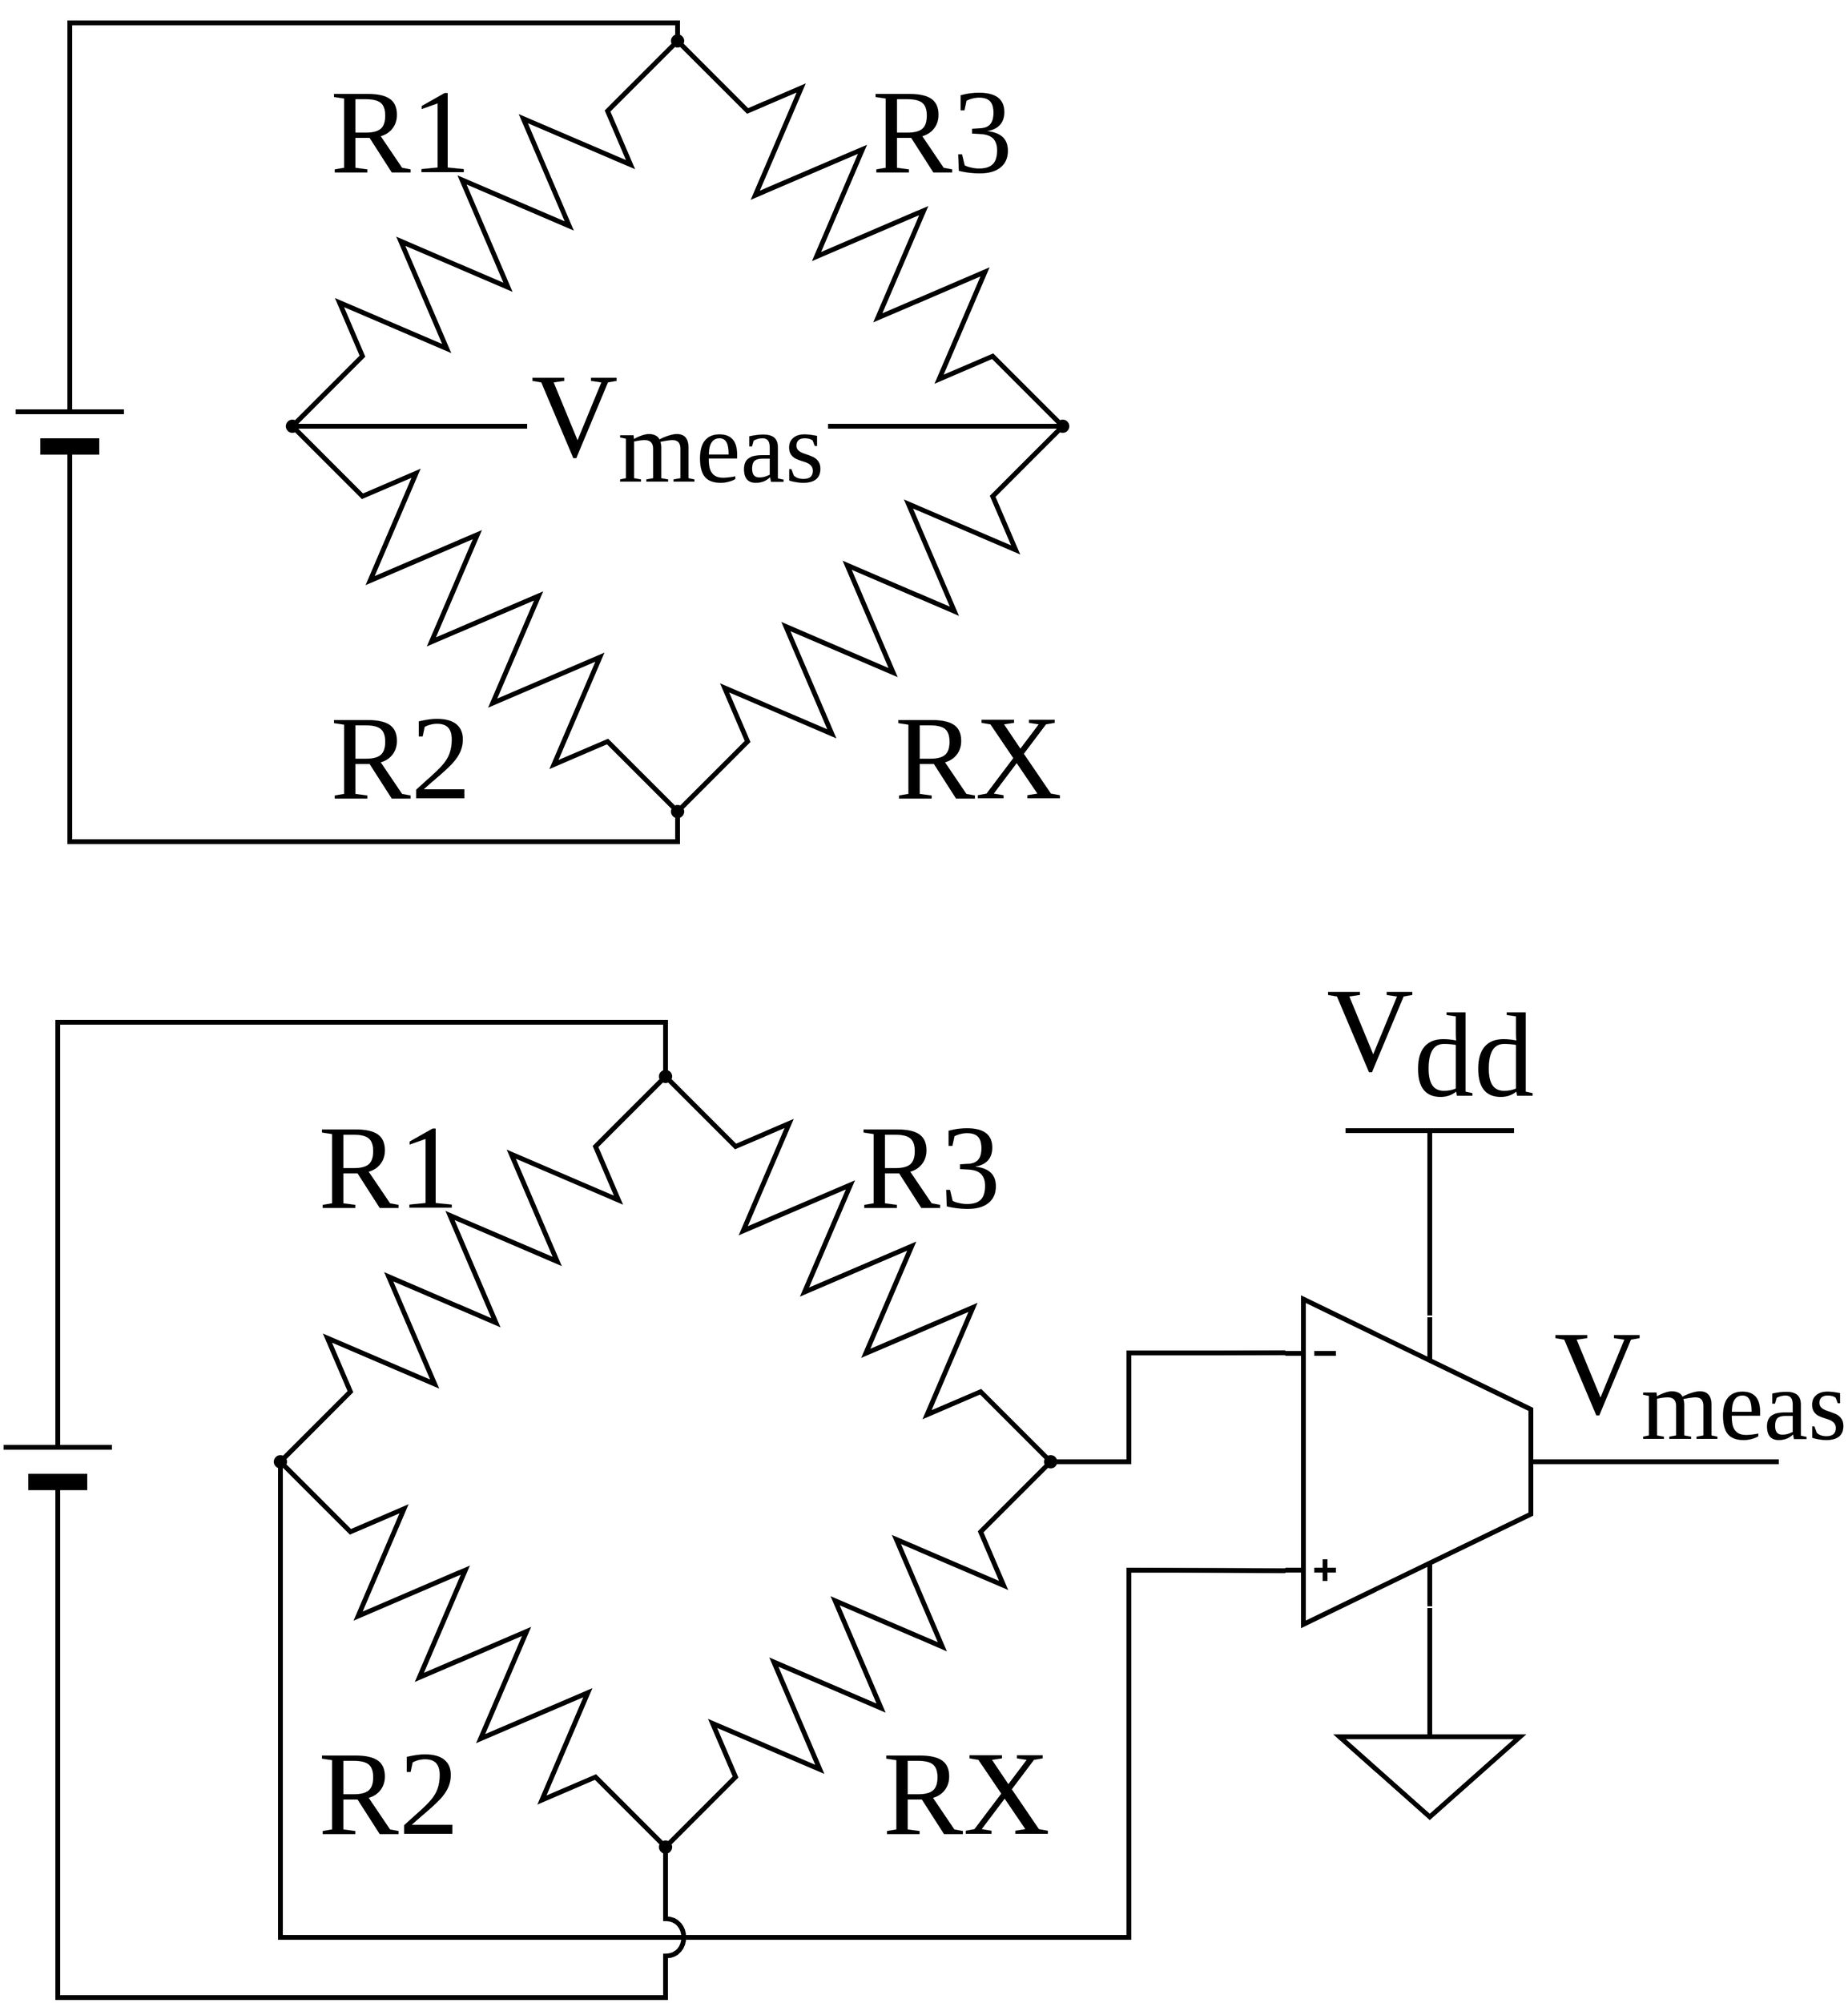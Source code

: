 <mxfile version="22.0.2" type="device">
  <diagram name="Page-1" id="6PJMr7kjuhAtTIpEn589">
    <mxGraphModel dx="2603" dy="2378" grid="1" gridSize="10" guides="1" tooltips="1" connect="1" arrows="1" fold="1" page="1" pageScale="1" pageWidth="1100" pageHeight="850" math="0" shadow="0">
      <root>
        <mxCell id="0" />
        <mxCell id="1" parent="0" />
        <mxCell id="yhVZFN4sOOWPyYo3yo3H-2" value="" style="pointerEvents=1;verticalLabelPosition=bottom;shadow=0;dashed=0;align=center;html=1;verticalAlign=top;shape=mxgraph.electrical.resistors.resistor_2;strokeWidth=4;direction=south;rotation=45;" vertex="1" parent="1">
          <mxGeometry x="350" y="10" width="90" height="450" as="geometry" />
        </mxCell>
        <mxCell id="yhVZFN4sOOWPyYo3yo3H-3" value="" style="pointerEvents=1;verticalLabelPosition=bottom;shadow=0;dashed=0;align=center;html=1;verticalAlign=top;shape=mxgraph.electrical.resistors.resistor_2;strokeWidth=4;direction=south;rotation=-45;" vertex="1" parent="1">
          <mxGeometry x="350" y="330" width="90" height="450" as="geometry" />
        </mxCell>
        <mxCell id="yhVZFN4sOOWPyYo3yo3H-4" value="" style="pointerEvents=1;verticalLabelPosition=bottom;shadow=0;dashed=0;align=center;html=1;verticalAlign=top;shape=mxgraph.electrical.resistors.resistor_2;strokeWidth=4;direction=south;rotation=135;" vertex="1" parent="1">
          <mxGeometry x="670" y="10" width="90" height="450" as="geometry" />
        </mxCell>
        <mxCell id="yhVZFN4sOOWPyYo3yo3H-5" value="" style="pointerEvents=1;verticalLabelPosition=bottom;shadow=0;dashed=0;align=center;html=1;verticalAlign=top;shape=mxgraph.electrical.resistors.resistor_2;strokeWidth=4;direction=south;rotation=45;" vertex="1" parent="1">
          <mxGeometry x="670" y="330" width="90" height="450" as="geometry" />
        </mxCell>
        <mxCell id="yhVZFN4sOOWPyYo3yo3H-6" value="" style="ellipse;whiteSpace=wrap;html=1;aspect=fixed;fillColor=#000000;" vertex="1" parent="1">
          <mxGeometry x="550" y="70" width="10" height="10" as="geometry" />
        </mxCell>
        <mxCell id="yhVZFN4sOOWPyYo3yo3H-8" value="" style="ellipse;whiteSpace=wrap;html=1;aspect=fixed;fillColor=#000000;" vertex="1" parent="1">
          <mxGeometry x="230" y="390" width="10" height="10" as="geometry" />
        </mxCell>
        <mxCell id="yhVZFN4sOOWPyYo3yo3H-9" value="" style="ellipse;whiteSpace=wrap;html=1;aspect=fixed;fillColor=#000000;" vertex="1" parent="1">
          <mxGeometry x="550" y="710" width="10" height="10" as="geometry" />
        </mxCell>
        <mxCell id="yhVZFN4sOOWPyYo3yo3H-10" value="" style="ellipse;whiteSpace=wrap;html=1;aspect=fixed;fillColor=#000000;" vertex="1" parent="1">
          <mxGeometry x="870" y="390" width="10" height="10" as="geometry" />
        </mxCell>
        <mxCell id="yhVZFN4sOOWPyYo3yo3H-11" value="" style="verticalLabelPosition=bottom;shadow=0;dashed=0;align=center;html=1;verticalAlign=top;shape=mxgraph.electrical.abstract.ota_1;strokeWidth=4;" vertex="1" parent="1">
          <mxGeometry x="1070" y="260" width="300" height="270" as="geometry" />
        </mxCell>
        <mxCell id="yhVZFN4sOOWPyYo3yo3H-12" value="" style="endArrow=none;html=1;rounded=0;exitX=0.5;exitY=1;exitDx=0;exitDy=0;entryX=0;entryY=0.835;entryDx=0;entryDy=0;entryPerimeter=0;strokeWidth=4;" edge="1" parent="1" source="yhVZFN4sOOWPyYo3yo3H-8" target="yhVZFN4sOOWPyYo3yo3H-11">
          <mxGeometry width="50" height="50" relative="1" as="geometry">
            <mxPoint x="580" y="460" as="sourcePoint" />
            <mxPoint x="630" y="410" as="targetPoint" />
            <Array as="points">
              <mxPoint x="235" y="790" />
              <mxPoint x="940" y="790" />
              <mxPoint x="940" y="485" />
            </Array>
          </mxGeometry>
        </mxCell>
        <mxCell id="yhVZFN4sOOWPyYo3yo3H-13" style="edgeStyle=orthogonalEdgeStyle;rounded=0;orthogonalLoop=1;jettySize=auto;html=1;exitX=1;exitY=0.5;exitDx=0;exitDy=0;entryX=0;entryY=0.165;entryDx=0;entryDy=0;entryPerimeter=0;endArrow=none;endFill=0;strokeWidth=4;" edge="1" parent="1" source="yhVZFN4sOOWPyYo3yo3H-10" target="yhVZFN4sOOWPyYo3yo3H-11">
          <mxGeometry relative="1" as="geometry">
            <Array as="points">
              <mxPoint x="940" y="395" />
              <mxPoint x="940" y="305" />
            </Array>
          </mxGeometry>
        </mxCell>
        <mxCell id="yhVZFN4sOOWPyYo3yo3H-14" value="" style="verticalLabelPosition=bottom;shadow=0;dashed=0;align=center;fillColor=strokeColor;html=1;verticalAlign=top;strokeWidth=4;shape=mxgraph.electrical.miscellaneous.monocell_battery;rotation=-90;" vertex="1" parent="1">
          <mxGeometry x="-70" y="350" width="240" height="90" as="geometry" />
        </mxCell>
        <mxCell id="yhVZFN4sOOWPyYo3yo3H-15" value="" style="endArrow=none;html=1;rounded=0;exitX=0;exitY=0.5;exitDx=0;exitDy=0;entryX=0.5;entryY=1;entryDx=0;entryDy=0;strokeWidth=4;exitPerimeter=0;edgeStyle=orthogonalEdgeStyle;jumpStyle=arc;jumpSize=25;" edge="1" parent="1" source="yhVZFN4sOOWPyYo3yo3H-14" target="yhVZFN4sOOWPyYo3yo3H-9">
          <mxGeometry width="50" height="50" relative="1" as="geometry">
            <mxPoint x="245" y="410" as="sourcePoint" />
            <mxPoint x="1080" y="495" as="targetPoint" />
            <Array as="points">
              <mxPoint x="50" y="840" />
              <mxPoint x="555" y="840" />
            </Array>
          </mxGeometry>
        </mxCell>
        <mxCell id="yhVZFN4sOOWPyYo3yo3H-17" value="" style="endArrow=none;html=1;rounded=0;exitX=1;exitY=0.5;exitDx=0;exitDy=0;entryX=0.5;entryY=0;entryDx=0;entryDy=0;strokeWidth=4;exitPerimeter=0;edgeStyle=orthogonalEdgeStyle;jumpStyle=arc;jumpSize=25;" edge="1" parent="1" source="yhVZFN4sOOWPyYo3yo3H-14" target="yhVZFN4sOOWPyYo3yo3H-6">
          <mxGeometry width="50" height="50" relative="1" as="geometry">
            <mxPoint x="60" y="525" as="sourcePoint" />
            <mxPoint x="565" y="730" as="targetPoint" />
            <Array as="points">
              <mxPoint x="50" y="30" />
              <mxPoint x="555" y="30" />
            </Array>
          </mxGeometry>
        </mxCell>
        <mxCell id="yhVZFN4sOOWPyYo3yo3H-18" value="V&lt;sub style=&quot;font-size: 100px;&quot;&gt;dd&lt;/sub&gt;" style="verticalLabelPosition=top;verticalAlign=bottom;shape=mxgraph.electrical.signal_sources.vdd;shadow=0;dashed=0;align=center;strokeWidth=4;fontSize=100;html=1;flipV=1;fontFamily=cmu sans serif;" vertex="1" parent="1">
          <mxGeometry x="1120" y="120" width="140" height="80" as="geometry" />
        </mxCell>
        <mxCell id="yhVZFN4sOOWPyYo3yo3H-19" value="" style="endArrow=none;html=1;rounded=0;exitX=0.4;exitY=0.05;exitDx=0;exitDy=0;entryX=0.5;entryY=0;entryDx=0;entryDy=0;strokeWidth=4;exitPerimeter=0;edgeStyle=orthogonalEdgeStyle;jumpStyle=arc;jumpSize=25;entryPerimeter=0;" edge="1" parent="1" source="yhVZFN4sOOWPyYo3yo3H-11" target="yhVZFN4sOOWPyYo3yo3H-18">
          <mxGeometry width="50" height="50" relative="1" as="geometry">
            <mxPoint x="60" y="285" as="sourcePoint" />
            <mxPoint x="565" y="80" as="targetPoint" />
            <Array as="points">
              <mxPoint x="1190" y="200" />
            </Array>
          </mxGeometry>
        </mxCell>
        <mxCell id="yhVZFN4sOOWPyYo3yo3H-20" value="" style="pointerEvents=1;verticalLabelPosition=bottom;shadow=0;dashed=0;align=center;html=1;verticalAlign=top;shape=mxgraph.electrical.signal_sources.signal_ground;strokeWidth=4;" vertex="1" parent="1">
          <mxGeometry x="1115" y="590" width="150" height="100" as="geometry" />
        </mxCell>
        <mxCell id="yhVZFN4sOOWPyYo3yo3H-21" value="" style="endArrow=none;html=1;rounded=0;exitX=0.5;exitY=0;exitDx=0;exitDy=0;entryX=0.4;entryY=0.95;entryDx=0;entryDy=0;strokeWidth=4;exitPerimeter=0;edgeStyle=orthogonalEdgeStyle;jumpStyle=arc;jumpSize=25;entryPerimeter=0;" edge="1" parent="1" source="yhVZFN4sOOWPyYo3yo3H-20" target="yhVZFN4sOOWPyYo3yo3H-11">
          <mxGeometry width="50" height="50" relative="1" as="geometry">
            <mxPoint x="1200" y="283" as="sourcePoint" />
            <mxPoint x="1200" y="210" as="targetPoint" />
            <Array as="points" />
          </mxGeometry>
        </mxCell>
        <mxCell id="yhVZFN4sOOWPyYo3yo3H-22" style="edgeStyle=orthogonalEdgeStyle;rounded=0;orthogonalLoop=1;jettySize=auto;html=1;exitX=1;exitY=0.5;exitDx=0;exitDy=0;endArrow=none;endFill=0;strokeWidth=4;exitPerimeter=0;" edge="1" parent="1" source="yhVZFN4sOOWPyYo3yo3H-11">
          <mxGeometry relative="1" as="geometry">
            <mxPoint x="890" y="405" as="sourcePoint" />
            <mxPoint x="1480" y="395" as="targetPoint" />
            <Array as="points">
              <mxPoint x="1420" y="395" />
              <mxPoint x="1420" y="395" />
            </Array>
          </mxGeometry>
        </mxCell>
        <mxCell id="yhVZFN4sOOWPyYo3yo3H-23" value="&lt;font face=&quot;cmu sans serif&quot;&gt;&lt;span style=&quot;font-size: 100px;&quot;&gt;R3&lt;/span&gt;&lt;/font&gt;" style="text;html=1;strokeColor=none;fillColor=none;align=center;verticalAlign=middle;whiteSpace=wrap;rounded=0;" vertex="1" parent="1">
          <mxGeometry x="710" y="90" width="130" height="120" as="geometry" />
        </mxCell>
        <mxCell id="yhVZFN4sOOWPyYo3yo3H-25" value="&lt;font face=&quot;cmu sans serif&quot;&gt;&lt;span style=&quot;font-size: 100px;&quot;&gt;RX&lt;/span&gt;&lt;/font&gt;" style="text;html=1;strokeColor=none;fillColor=none;align=center;verticalAlign=middle;whiteSpace=wrap;rounded=0;" vertex="1" parent="1">
          <mxGeometry x="740" y="610" width="130" height="120" as="geometry" />
        </mxCell>
        <mxCell id="yhVZFN4sOOWPyYo3yo3H-26" value="&lt;font face=&quot;cmu sans serif&quot;&gt;&lt;span style=&quot;font-size: 100px;&quot;&gt;R2&lt;/span&gt;&lt;/font&gt;" style="text;html=1;strokeColor=none;fillColor=none;align=center;verticalAlign=middle;whiteSpace=wrap;rounded=0;" vertex="1" parent="1">
          <mxGeometry x="260" y="610" width="130" height="120" as="geometry" />
        </mxCell>
        <mxCell id="yhVZFN4sOOWPyYo3yo3H-27" value="&lt;font face=&quot;cmu sans serif&quot;&gt;&lt;span style=&quot;font-size: 100px;&quot;&gt;R1&lt;/span&gt;&lt;/font&gt;" style="text;html=1;strokeColor=none;fillColor=none;align=center;verticalAlign=middle;whiteSpace=wrap;rounded=0;" vertex="1" parent="1">
          <mxGeometry x="260" y="90" width="130" height="120" as="geometry" />
        </mxCell>
        <mxCell id="yhVZFN4sOOWPyYo3yo3H-28" value="&lt;font face=&quot;cmu sans serif&quot;&gt;&lt;span style=&quot;font-size: 100px;&quot;&gt;V&lt;sub&gt;meas&lt;/sub&gt;&lt;/span&gt;&lt;/font&gt;" style="text;html=1;strokeColor=none;fillColor=none;align=center;verticalAlign=middle;whiteSpace=wrap;rounded=0;" vertex="1" parent="1">
          <mxGeometry x="1350" y="270" width="130" height="120" as="geometry" />
        </mxCell>
        <mxCell id="yhVZFN4sOOWPyYo3yo3H-29" value="" style="pointerEvents=1;verticalLabelPosition=bottom;shadow=0;dashed=0;align=center;html=1;verticalAlign=top;shape=mxgraph.electrical.resistors.resistor_2;strokeWidth=4;direction=south;rotation=45;" vertex="1" parent="1">
          <mxGeometry x="360" y="-850" width="90" height="450" as="geometry" />
        </mxCell>
        <mxCell id="yhVZFN4sOOWPyYo3yo3H-30" value="" style="pointerEvents=1;verticalLabelPosition=bottom;shadow=0;dashed=0;align=center;html=1;verticalAlign=top;shape=mxgraph.electrical.resistors.resistor_2;strokeWidth=4;direction=south;rotation=-45;" vertex="1" parent="1">
          <mxGeometry x="360" y="-530" width="90" height="450" as="geometry" />
        </mxCell>
        <mxCell id="yhVZFN4sOOWPyYo3yo3H-31" value="" style="pointerEvents=1;verticalLabelPosition=bottom;shadow=0;dashed=0;align=center;html=1;verticalAlign=top;shape=mxgraph.electrical.resistors.resistor_2;strokeWidth=4;direction=south;rotation=135;" vertex="1" parent="1">
          <mxGeometry x="680" y="-850" width="90" height="450" as="geometry" />
        </mxCell>
        <mxCell id="yhVZFN4sOOWPyYo3yo3H-32" value="" style="pointerEvents=1;verticalLabelPosition=bottom;shadow=0;dashed=0;align=center;html=1;verticalAlign=top;shape=mxgraph.electrical.resistors.resistor_2;strokeWidth=4;direction=south;rotation=45;" vertex="1" parent="1">
          <mxGeometry x="680" y="-530" width="90" height="450" as="geometry" />
        </mxCell>
        <mxCell id="yhVZFN4sOOWPyYo3yo3H-33" value="" style="ellipse;whiteSpace=wrap;html=1;aspect=fixed;fillColor=#000000;" vertex="1" parent="1">
          <mxGeometry x="560" y="-790" width="10" height="10" as="geometry" />
        </mxCell>
        <mxCell id="yhVZFN4sOOWPyYo3yo3H-34" value="" style="ellipse;whiteSpace=wrap;html=1;aspect=fixed;fillColor=#000000;" vertex="1" parent="1">
          <mxGeometry x="240" y="-470" width="10" height="10" as="geometry" />
        </mxCell>
        <mxCell id="yhVZFN4sOOWPyYo3yo3H-35" value="" style="ellipse;whiteSpace=wrap;html=1;aspect=fixed;fillColor=#000000;" vertex="1" parent="1">
          <mxGeometry x="560" y="-150" width="10" height="10" as="geometry" />
        </mxCell>
        <mxCell id="yhVZFN4sOOWPyYo3yo3H-36" value="" style="ellipse;whiteSpace=wrap;html=1;aspect=fixed;fillColor=#000000;" vertex="1" parent="1">
          <mxGeometry x="880" y="-470" width="10" height="10" as="geometry" />
        </mxCell>
        <mxCell id="yhVZFN4sOOWPyYo3yo3H-39" style="edgeStyle=orthogonalEdgeStyle;rounded=0;orthogonalLoop=1;jettySize=auto;html=1;exitX=0;exitY=0.5;exitDx=0;exitDy=0;endArrow=none;endFill=0;strokeWidth=4;entryX=1;entryY=0.5;entryDx=0;entryDy=0;" edge="1" parent="1" source="yhVZFN4sOOWPyYo3yo3H-36" target="yhVZFN4sOOWPyYo3yo3H-52">
          <mxGeometry relative="1" as="geometry">
            <Array as="points">
              <mxPoint x="700" y="-465" />
              <mxPoint x="700" y="-465" />
            </Array>
            <mxPoint x="720" y="-465" as="targetPoint" />
          </mxGeometry>
        </mxCell>
        <mxCell id="yhVZFN4sOOWPyYo3yo3H-40" value="" style="verticalLabelPosition=bottom;shadow=0;dashed=0;align=center;fillColor=strokeColor;html=1;verticalAlign=top;strokeWidth=4;shape=mxgraph.electrical.miscellaneous.monocell_battery;rotation=-90;" vertex="1" parent="1">
          <mxGeometry x="-60" y="-510" width="240" height="90" as="geometry" />
        </mxCell>
        <mxCell id="yhVZFN4sOOWPyYo3yo3H-41" value="" style="endArrow=none;html=1;rounded=0;exitX=0;exitY=0.5;exitDx=0;exitDy=0;entryX=0.5;entryY=1;entryDx=0;entryDy=0;strokeWidth=4;exitPerimeter=0;edgeStyle=orthogonalEdgeStyle;jumpStyle=arc;jumpSize=25;" edge="1" parent="1" source="yhVZFN4sOOWPyYo3yo3H-40" target="yhVZFN4sOOWPyYo3yo3H-35">
          <mxGeometry width="50" height="50" relative="1" as="geometry">
            <mxPoint x="255" y="-450" as="sourcePoint" />
            <mxPoint x="1090" y="-365" as="targetPoint" />
            <Array as="points">
              <mxPoint x="60" y="-120" />
              <mxPoint x="565" y="-120" />
            </Array>
          </mxGeometry>
        </mxCell>
        <mxCell id="yhVZFN4sOOWPyYo3yo3H-42" value="" style="endArrow=none;html=1;rounded=0;exitX=1;exitY=0.5;exitDx=0;exitDy=0;entryX=0.5;entryY=0;entryDx=0;entryDy=0;strokeWidth=4;exitPerimeter=0;edgeStyle=orthogonalEdgeStyle;jumpStyle=arc;jumpSize=25;" edge="1" parent="1" source="yhVZFN4sOOWPyYo3yo3H-40" target="yhVZFN4sOOWPyYo3yo3H-33">
          <mxGeometry width="50" height="50" relative="1" as="geometry">
            <mxPoint x="70" y="-335" as="sourcePoint" />
            <mxPoint x="575" y="-130" as="targetPoint" />
            <Array as="points">
              <mxPoint x="60" y="-800" />
              <mxPoint x="565" y="-800" />
            </Array>
          </mxGeometry>
        </mxCell>
        <mxCell id="yhVZFN4sOOWPyYo3yo3H-48" value="&lt;font face=&quot;cmu sans serif&quot;&gt;&lt;span style=&quot;font-size: 100px;&quot;&gt;R3&lt;/span&gt;&lt;/font&gt;" style="text;html=1;strokeColor=none;fillColor=none;align=center;verticalAlign=middle;whiteSpace=wrap;rounded=0;" vertex="1" parent="1">
          <mxGeometry x="720" y="-770" width="130" height="120" as="geometry" />
        </mxCell>
        <mxCell id="yhVZFN4sOOWPyYo3yo3H-49" value="&lt;font face=&quot;cmu sans serif&quot;&gt;&lt;span style=&quot;font-size: 100px;&quot;&gt;RX&lt;/span&gt;&lt;/font&gt;" style="text;html=1;strokeColor=none;fillColor=none;align=center;verticalAlign=middle;whiteSpace=wrap;rounded=0;" vertex="1" parent="1">
          <mxGeometry x="750" y="-250" width="130" height="120" as="geometry" />
        </mxCell>
        <mxCell id="yhVZFN4sOOWPyYo3yo3H-50" value="&lt;font face=&quot;cmu sans serif&quot;&gt;&lt;span style=&quot;font-size: 100px;&quot;&gt;R2&lt;/span&gt;&lt;/font&gt;" style="text;html=1;strokeColor=none;fillColor=none;align=center;verticalAlign=middle;whiteSpace=wrap;rounded=0;" vertex="1" parent="1">
          <mxGeometry x="270" y="-250" width="130" height="120" as="geometry" />
        </mxCell>
        <mxCell id="yhVZFN4sOOWPyYo3yo3H-51" value="&lt;font face=&quot;cmu sans serif&quot;&gt;&lt;span style=&quot;font-size: 100px;&quot;&gt;R1&lt;/span&gt;&lt;/font&gt;" style="text;html=1;strokeColor=none;fillColor=none;align=center;verticalAlign=middle;whiteSpace=wrap;rounded=0;" vertex="1" parent="1">
          <mxGeometry x="270" y="-770" width="130" height="120" as="geometry" />
        </mxCell>
        <mxCell id="yhVZFN4sOOWPyYo3yo3H-52" value="&lt;font face=&quot;cmu sans serif&quot;&gt;&lt;span style=&quot;font-size: 100px;&quot;&gt;V&lt;sub&gt;meas&lt;/sub&gt;&lt;/span&gt;&lt;/font&gt;" style="text;html=1;strokeColor=none;fillColor=none;align=center;verticalAlign=middle;whiteSpace=wrap;rounded=0;" vertex="1" parent="1">
          <mxGeometry x="440" y="-525" width="250" height="120" as="geometry" />
        </mxCell>
        <mxCell id="yhVZFN4sOOWPyYo3yo3H-53" style="edgeStyle=orthogonalEdgeStyle;rounded=0;orthogonalLoop=1;jettySize=auto;html=1;endArrow=none;endFill=0;strokeWidth=4;entryX=1;entryY=0.5;entryDx=0;entryDy=0;exitX=0;exitY=0.5;exitDx=0;exitDy=0;" edge="1" parent="1" source="yhVZFN4sOOWPyYo3yo3H-52" target="yhVZFN4sOOWPyYo3yo3H-34">
          <mxGeometry relative="1" as="geometry">
            <Array as="points" />
            <mxPoint x="440" y="-465" as="sourcePoint" />
            <mxPoint x="250" y="-465.42" as="targetPoint" />
          </mxGeometry>
        </mxCell>
      </root>
    </mxGraphModel>
  </diagram>
</mxfile>
